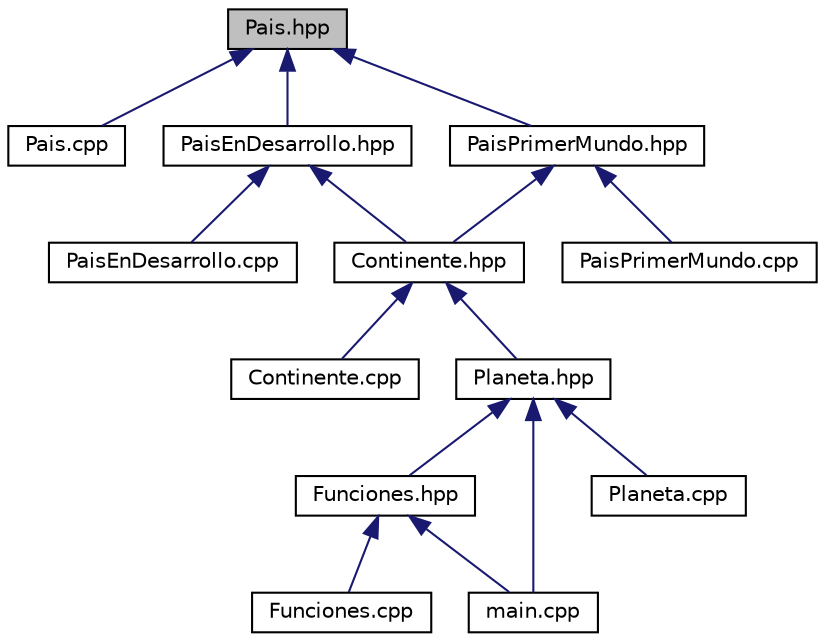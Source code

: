 digraph "Pais.hpp"
{
 // LATEX_PDF_SIZE
  edge [fontname="Helvetica",fontsize="10",labelfontname="Helvetica",labelfontsize="10"];
  node [fontname="Helvetica",fontsize="10",shape=record];
  Node1 [label="Pais.hpp",height=0.2,width=0.4,color="black", fillcolor="grey75", style="filled", fontcolor="black",tooltip="Se define la clase Pais que heredara a PaisPrimerMundo y PaisEnDesarrollo."];
  Node1 -> Node2 [dir="back",color="midnightblue",fontsize="10",style="solid",fontname="Helvetica"];
  Node2 [label="Pais.cpp",height=0.2,width=0.4,color="black", fillcolor="white", style="filled",URL="$_pais_8cpp.html",tooltip=" "];
  Node1 -> Node3 [dir="back",color="midnightblue",fontsize="10",style="solid",fontname="Helvetica"];
  Node3 [label="PaisEnDesarrollo.hpp",height=0.2,width=0.4,color="black", fillcolor="white", style="filled",URL="$_pais_en_desarrollo_8hpp.html",tooltip="Se define la clase PaisEnDesarrollo, que se instanciara en objetos."];
  Node3 -> Node4 [dir="back",color="midnightblue",fontsize="10",style="solid",fontname="Helvetica"];
  Node4 [label="Continente.hpp",height=0.2,width=0.4,color="black", fillcolor="white", style="filled",URL="$_continente_8hpp.html",tooltip="Se define la clase Continente, que se instanciara en varios objetos, los continentes que componen a T..."];
  Node4 -> Node5 [dir="back",color="midnightblue",fontsize="10",style="solid",fontname="Helvetica"];
  Node5 [label="Continente.cpp",height=0.2,width=0.4,color="black", fillcolor="white", style="filled",URL="$_continente_8cpp.html",tooltip=" "];
  Node4 -> Node6 [dir="back",color="midnightblue",fontsize="10",style="solid",fontname="Helvetica"];
  Node6 [label="Planeta.hpp",height=0.2,width=0.4,color="black", fillcolor="white", style="filled",URL="$_planeta_8hpp.html",tooltip="Se define la clase Planeta, que se instanciara en un objeto (Tierra)"];
  Node6 -> Node7 [dir="back",color="midnightblue",fontsize="10",style="solid",fontname="Helvetica"];
  Node7 [label="Funciones.hpp",height=0.2,width=0.4,color="black", fillcolor="white", style="filled",URL="$_funciones_8hpp.html",tooltip="Se definen las funciones que seran de utilidad para el flujo del programa."];
  Node7 -> Node8 [dir="back",color="midnightblue",fontsize="10",style="solid",fontname="Helvetica"];
  Node8 [label="Funciones.cpp",height=0.2,width=0.4,color="black", fillcolor="white", style="filled",URL="$_funciones_8cpp.html",tooltip=" "];
  Node7 -> Node9 [dir="back",color="midnightblue",fontsize="10",style="solid",fontname="Helvetica"];
  Node9 [label="main.cpp",height=0.2,width=0.4,color="black", fillcolor="white", style="filled",URL="$main_8cpp.html",tooltip=" "];
  Node6 -> Node9 [dir="back",color="midnightblue",fontsize="10",style="solid",fontname="Helvetica"];
  Node6 -> Node10 [dir="back",color="midnightblue",fontsize="10",style="solid",fontname="Helvetica"];
  Node10 [label="Planeta.cpp",height=0.2,width=0.4,color="black", fillcolor="white", style="filled",URL="$_planeta_8cpp.html",tooltip=" "];
  Node3 -> Node11 [dir="back",color="midnightblue",fontsize="10",style="solid",fontname="Helvetica"];
  Node11 [label="PaisEnDesarrollo.cpp",height=0.2,width=0.4,color="black", fillcolor="white", style="filled",URL="$_pais_en_desarrollo_8cpp.html",tooltip=" "];
  Node1 -> Node12 [dir="back",color="midnightblue",fontsize="10",style="solid",fontname="Helvetica"];
  Node12 [label="PaisPrimerMundo.hpp",height=0.2,width=0.4,color="black", fillcolor="white", style="filled",URL="$_pais_primer_mundo_8hpp.html",tooltip="Se define la clase PaisPrimerMundo, que se instanciara en objetos."];
  Node12 -> Node4 [dir="back",color="midnightblue",fontsize="10",style="solid",fontname="Helvetica"];
  Node12 -> Node13 [dir="back",color="midnightblue",fontsize="10",style="solid",fontname="Helvetica"];
  Node13 [label="PaisPrimerMundo.cpp",height=0.2,width=0.4,color="black", fillcolor="white", style="filled",URL="$_pais_primer_mundo_8cpp.html",tooltip=" "];
}
